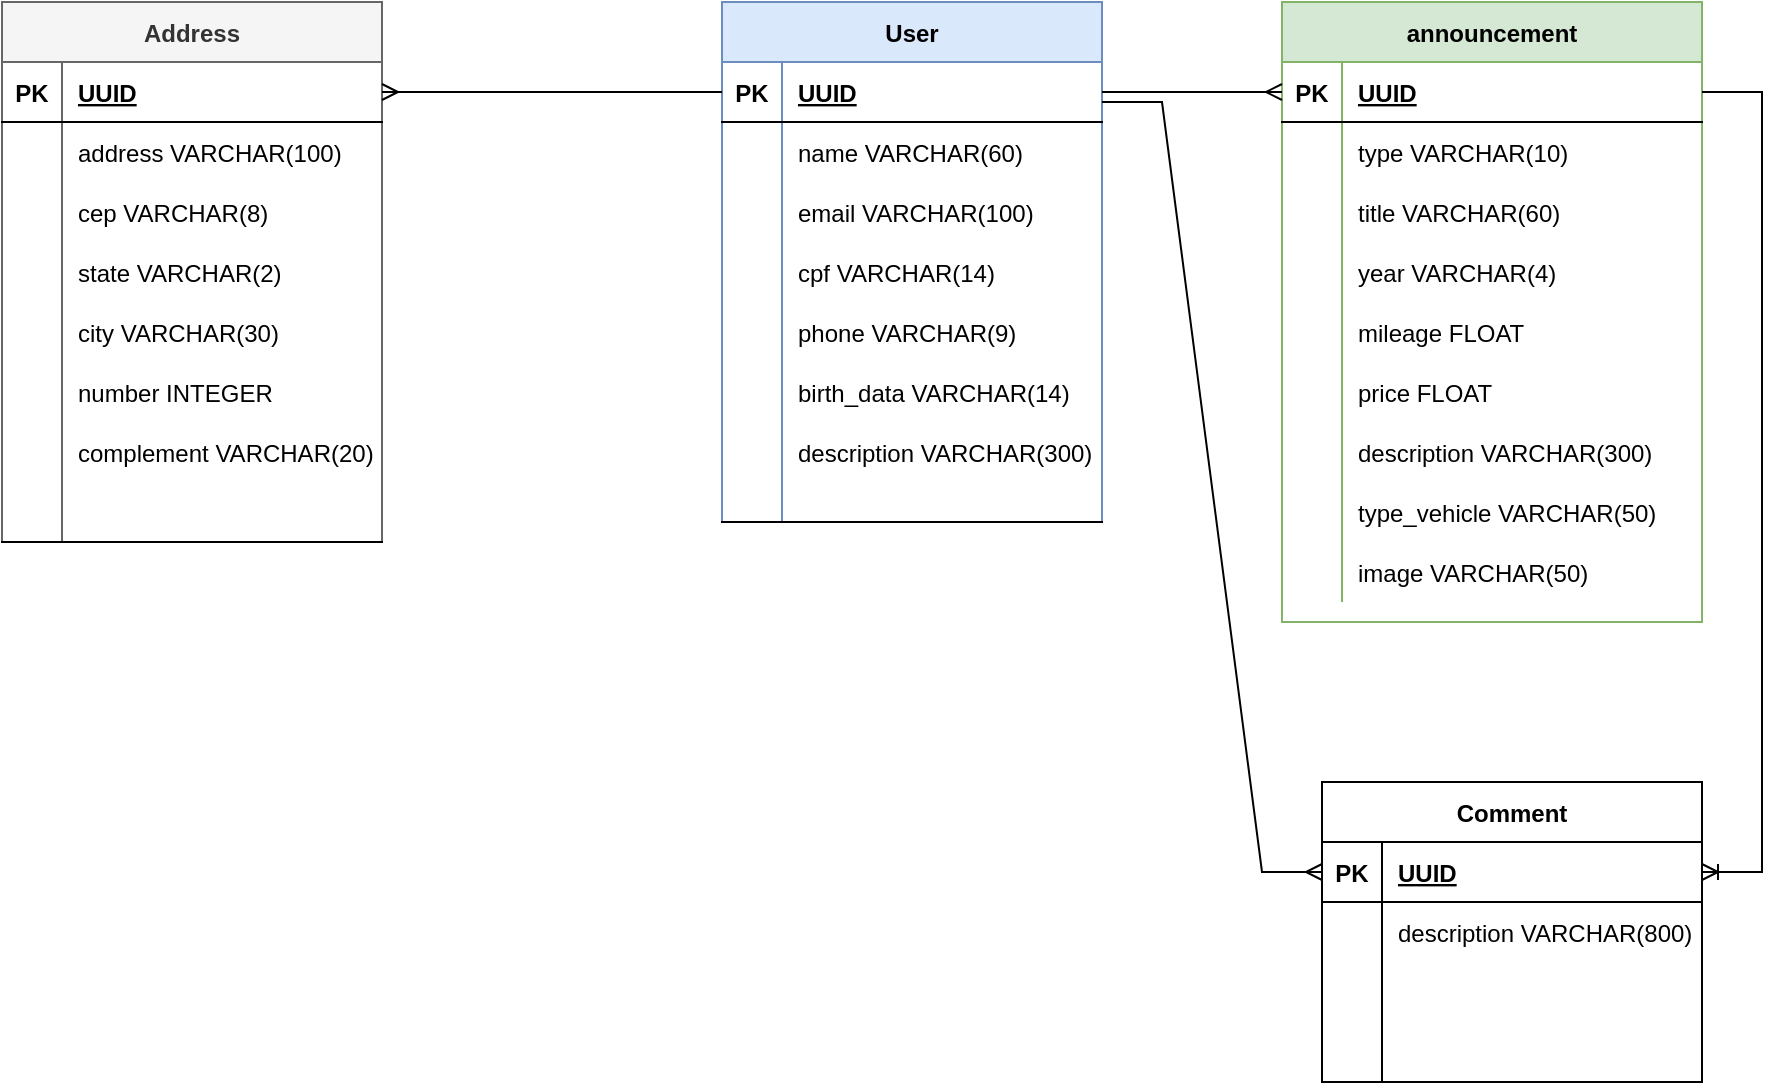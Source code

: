 <mxfile version="20.4.1" type="github">
  <diagram id="HBqHjcKc6T5zS8diABbd" name="Página-1">
    <mxGraphModel dx="1028" dy="564" grid="1" gridSize="10" guides="1" tooltips="1" connect="1" arrows="1" fold="1" page="1" pageScale="1" pageWidth="1200" pageHeight="1600" math="0" shadow="0">
      <root>
        <mxCell id="0" />
        <mxCell id="1" parent="0" />
        <mxCell id="jSSWIYwoFczN1Ucl1aKp-1" value="User" style="shape=table;startSize=30;container=1;collapsible=1;childLayout=tableLayout;fixedRows=1;rowLines=0;fontStyle=1;align=center;resizeLast=1;fillColor=#dae8fc;strokeColor=#6c8ebf;" vertex="1" parent="1">
          <mxGeometry x="420" y="80" width="190" height="260" as="geometry" />
        </mxCell>
        <mxCell id="jSSWIYwoFczN1Ucl1aKp-2" value="" style="shape=tableRow;horizontal=0;startSize=0;swimlaneHead=0;swimlaneBody=0;fillColor=none;collapsible=0;dropTarget=0;points=[[0,0.5],[1,0.5]];portConstraint=eastwest;top=0;left=0;right=0;bottom=1;" vertex="1" parent="jSSWIYwoFczN1Ucl1aKp-1">
          <mxGeometry y="30" width="190" height="30" as="geometry" />
        </mxCell>
        <mxCell id="jSSWIYwoFczN1Ucl1aKp-3" value="PK" style="shape=partialRectangle;connectable=0;fillColor=none;top=0;left=0;bottom=0;right=0;fontStyle=1;overflow=hidden;" vertex="1" parent="jSSWIYwoFczN1Ucl1aKp-2">
          <mxGeometry width="30" height="30" as="geometry">
            <mxRectangle width="30" height="30" as="alternateBounds" />
          </mxGeometry>
        </mxCell>
        <mxCell id="jSSWIYwoFczN1Ucl1aKp-4" value="UUID" style="shape=partialRectangle;connectable=0;fillColor=none;top=0;left=0;bottom=0;right=0;align=left;spacingLeft=6;fontStyle=5;overflow=hidden;" vertex="1" parent="jSSWIYwoFczN1Ucl1aKp-2">
          <mxGeometry x="30" width="160" height="30" as="geometry">
            <mxRectangle width="160" height="30" as="alternateBounds" />
          </mxGeometry>
        </mxCell>
        <mxCell id="jSSWIYwoFczN1Ucl1aKp-5" value="" style="shape=tableRow;horizontal=0;startSize=0;swimlaneHead=0;swimlaneBody=0;fillColor=none;collapsible=0;dropTarget=0;points=[[0,0.5],[1,0.5]];portConstraint=eastwest;top=0;left=0;right=0;bottom=0;" vertex="1" parent="jSSWIYwoFczN1Ucl1aKp-1">
          <mxGeometry y="60" width="190" height="30" as="geometry" />
        </mxCell>
        <mxCell id="jSSWIYwoFczN1Ucl1aKp-6" value="" style="shape=partialRectangle;connectable=0;fillColor=none;top=0;left=0;bottom=0;right=0;editable=1;overflow=hidden;" vertex="1" parent="jSSWIYwoFczN1Ucl1aKp-5">
          <mxGeometry width="30" height="30" as="geometry">
            <mxRectangle width="30" height="30" as="alternateBounds" />
          </mxGeometry>
        </mxCell>
        <mxCell id="jSSWIYwoFczN1Ucl1aKp-7" value="name VARCHAR(60)" style="shape=partialRectangle;connectable=0;fillColor=none;top=0;left=0;bottom=0;right=0;align=left;spacingLeft=6;overflow=hidden;" vertex="1" parent="jSSWIYwoFczN1Ucl1aKp-5">
          <mxGeometry x="30" width="160" height="30" as="geometry">
            <mxRectangle width="160" height="30" as="alternateBounds" />
          </mxGeometry>
        </mxCell>
        <mxCell id="jSSWIYwoFczN1Ucl1aKp-8" value="" style="shape=tableRow;horizontal=0;startSize=0;swimlaneHead=0;swimlaneBody=0;fillColor=none;collapsible=0;dropTarget=0;points=[[0,0.5],[1,0.5]];portConstraint=eastwest;top=0;left=0;right=0;bottom=0;" vertex="1" parent="jSSWIYwoFczN1Ucl1aKp-1">
          <mxGeometry y="90" width="190" height="30" as="geometry" />
        </mxCell>
        <mxCell id="jSSWIYwoFczN1Ucl1aKp-9" value="" style="shape=partialRectangle;connectable=0;fillColor=none;top=0;left=0;bottom=0;right=0;editable=1;overflow=hidden;" vertex="1" parent="jSSWIYwoFczN1Ucl1aKp-8">
          <mxGeometry width="30" height="30" as="geometry">
            <mxRectangle width="30" height="30" as="alternateBounds" />
          </mxGeometry>
        </mxCell>
        <mxCell id="jSSWIYwoFczN1Ucl1aKp-10" value="email VARCHAR(100)" style="shape=partialRectangle;connectable=0;fillColor=none;top=0;left=0;bottom=0;right=0;align=left;spacingLeft=6;overflow=hidden;" vertex="1" parent="jSSWIYwoFczN1Ucl1aKp-8">
          <mxGeometry x="30" width="160" height="30" as="geometry">
            <mxRectangle width="160" height="30" as="alternateBounds" />
          </mxGeometry>
        </mxCell>
        <mxCell id="jSSWIYwoFczN1Ucl1aKp-11" value="" style="shape=tableRow;horizontal=0;startSize=0;swimlaneHead=0;swimlaneBody=0;fillColor=none;collapsible=0;dropTarget=0;points=[[0,0.5],[1,0.5]];portConstraint=eastwest;top=0;left=0;right=0;bottom=0;" vertex="1" parent="jSSWIYwoFczN1Ucl1aKp-1">
          <mxGeometry y="120" width="190" height="30" as="geometry" />
        </mxCell>
        <mxCell id="jSSWIYwoFczN1Ucl1aKp-12" value="" style="shape=partialRectangle;connectable=0;fillColor=none;top=0;left=0;bottom=0;right=0;editable=1;overflow=hidden;" vertex="1" parent="jSSWIYwoFczN1Ucl1aKp-11">
          <mxGeometry width="30" height="30" as="geometry">
            <mxRectangle width="30" height="30" as="alternateBounds" />
          </mxGeometry>
        </mxCell>
        <mxCell id="jSSWIYwoFczN1Ucl1aKp-13" value="cpf VARCHAR(14)" style="shape=partialRectangle;connectable=0;fillColor=none;top=0;left=0;bottom=0;right=0;align=left;spacingLeft=6;overflow=hidden;" vertex="1" parent="jSSWIYwoFczN1Ucl1aKp-11">
          <mxGeometry x="30" width="160" height="30" as="geometry">
            <mxRectangle width="160" height="30" as="alternateBounds" />
          </mxGeometry>
        </mxCell>
        <mxCell id="jSSWIYwoFczN1Ucl1aKp-14" value="" style="shape=tableRow;horizontal=0;startSize=0;swimlaneHead=0;swimlaneBody=0;fillColor=none;collapsible=0;dropTarget=0;points=[[0,0.5],[1,0.5]];portConstraint=eastwest;top=0;left=0;right=0;bottom=0;" vertex="1" parent="jSSWIYwoFczN1Ucl1aKp-1">
          <mxGeometry y="150" width="190" height="30" as="geometry" />
        </mxCell>
        <mxCell id="jSSWIYwoFczN1Ucl1aKp-15" value="" style="shape=partialRectangle;connectable=0;fillColor=none;top=0;left=0;bottom=0;right=0;editable=1;overflow=hidden;" vertex="1" parent="jSSWIYwoFczN1Ucl1aKp-14">
          <mxGeometry width="30" height="30" as="geometry">
            <mxRectangle width="30" height="30" as="alternateBounds" />
          </mxGeometry>
        </mxCell>
        <mxCell id="jSSWIYwoFczN1Ucl1aKp-16" value="phone VARCHAR(9)" style="shape=partialRectangle;connectable=0;fillColor=none;top=0;left=0;bottom=0;right=0;align=left;spacingLeft=6;overflow=hidden;" vertex="1" parent="jSSWIYwoFczN1Ucl1aKp-14">
          <mxGeometry x="30" width="160" height="30" as="geometry">
            <mxRectangle width="160" height="30" as="alternateBounds" />
          </mxGeometry>
        </mxCell>
        <mxCell id="jSSWIYwoFczN1Ucl1aKp-17" value="" style="shape=tableRow;horizontal=0;startSize=0;swimlaneHead=0;swimlaneBody=0;fillColor=none;collapsible=0;dropTarget=0;points=[[0,0.5],[1,0.5]];portConstraint=eastwest;top=0;left=0;right=0;bottom=0;" vertex="1" parent="jSSWIYwoFczN1Ucl1aKp-1">
          <mxGeometry y="180" width="190" height="30" as="geometry" />
        </mxCell>
        <mxCell id="jSSWIYwoFczN1Ucl1aKp-18" value="" style="shape=partialRectangle;connectable=0;fillColor=none;top=0;left=0;bottom=0;right=0;editable=1;overflow=hidden;" vertex="1" parent="jSSWIYwoFczN1Ucl1aKp-17">
          <mxGeometry width="30" height="30" as="geometry">
            <mxRectangle width="30" height="30" as="alternateBounds" />
          </mxGeometry>
        </mxCell>
        <mxCell id="jSSWIYwoFczN1Ucl1aKp-19" value="birth_data VARCHAR(14)" style="shape=partialRectangle;connectable=0;fillColor=none;top=0;left=0;bottom=0;right=0;align=left;spacingLeft=6;overflow=hidden;" vertex="1" parent="jSSWIYwoFczN1Ucl1aKp-17">
          <mxGeometry x="30" width="160" height="30" as="geometry">
            <mxRectangle width="160" height="30" as="alternateBounds" />
          </mxGeometry>
        </mxCell>
        <mxCell id="jSSWIYwoFczN1Ucl1aKp-20" value="" style="shape=tableRow;horizontal=0;startSize=0;swimlaneHead=0;swimlaneBody=0;fillColor=none;collapsible=0;dropTarget=0;points=[[0,0.5],[1,0.5]];portConstraint=eastwest;top=0;left=0;right=0;bottom=0;" vertex="1" parent="jSSWIYwoFczN1Ucl1aKp-1">
          <mxGeometry y="210" width="190" height="30" as="geometry" />
        </mxCell>
        <mxCell id="jSSWIYwoFczN1Ucl1aKp-21" value="" style="shape=partialRectangle;connectable=0;fillColor=none;top=0;left=0;bottom=0;right=0;editable=1;overflow=hidden;" vertex="1" parent="jSSWIYwoFczN1Ucl1aKp-20">
          <mxGeometry width="30" height="30" as="geometry">
            <mxRectangle width="30" height="30" as="alternateBounds" />
          </mxGeometry>
        </mxCell>
        <mxCell id="jSSWIYwoFczN1Ucl1aKp-22" value="description VARCHAR(300)" style="shape=partialRectangle;connectable=0;fillColor=none;top=0;left=0;bottom=0;right=0;align=left;spacingLeft=6;overflow=hidden;" vertex="1" parent="jSSWIYwoFczN1Ucl1aKp-20">
          <mxGeometry x="30" width="160" height="30" as="geometry">
            <mxRectangle width="160" height="30" as="alternateBounds" />
          </mxGeometry>
        </mxCell>
        <mxCell id="jSSWIYwoFczN1Ucl1aKp-31" value="" style="shape=tableRow;horizontal=0;startSize=0;swimlaneHead=0;swimlaneBody=0;fillColor=none;collapsible=0;dropTarget=0;points=[[0,0.5],[1,0.5]];portConstraint=eastwest;top=0;left=0;right=0;bottom=1;" vertex="1" parent="jSSWIYwoFczN1Ucl1aKp-1">
          <mxGeometry y="240" width="190" height="20" as="geometry" />
        </mxCell>
        <mxCell id="jSSWIYwoFczN1Ucl1aKp-32" value="" style="shape=partialRectangle;connectable=0;fillColor=none;top=0;left=0;bottom=0;right=0;fontStyle=1;overflow=hidden;" vertex="1" parent="jSSWIYwoFczN1Ucl1aKp-31">
          <mxGeometry width="30" height="20" as="geometry">
            <mxRectangle width="30" height="20" as="alternateBounds" />
          </mxGeometry>
        </mxCell>
        <mxCell id="jSSWIYwoFczN1Ucl1aKp-33" value="" style="shape=partialRectangle;connectable=0;fillColor=none;top=0;left=0;bottom=0;right=0;align=left;spacingLeft=6;fontStyle=5;overflow=hidden;" vertex="1" parent="jSSWIYwoFczN1Ucl1aKp-31">
          <mxGeometry x="30" width="160" height="20" as="geometry">
            <mxRectangle width="160" height="20" as="alternateBounds" />
          </mxGeometry>
        </mxCell>
        <mxCell id="jSSWIYwoFczN1Ucl1aKp-34" value="Address" style="shape=table;startSize=30;container=1;collapsible=1;childLayout=tableLayout;fixedRows=1;rowLines=0;fontStyle=1;align=center;resizeLast=1;fillColor=#f5f5f5;fontColor=#333333;strokeColor=#666666;" vertex="1" parent="1">
          <mxGeometry x="60" y="80" width="190" height="270" as="geometry" />
        </mxCell>
        <mxCell id="jSSWIYwoFczN1Ucl1aKp-35" value="" style="shape=tableRow;horizontal=0;startSize=0;swimlaneHead=0;swimlaneBody=0;fillColor=none;collapsible=0;dropTarget=0;points=[[0,0.5],[1,0.5]];portConstraint=eastwest;top=0;left=0;right=0;bottom=1;" vertex="1" parent="jSSWIYwoFczN1Ucl1aKp-34">
          <mxGeometry y="30" width="190" height="30" as="geometry" />
        </mxCell>
        <mxCell id="jSSWIYwoFczN1Ucl1aKp-36" value="PK" style="shape=partialRectangle;connectable=0;fillColor=none;top=0;left=0;bottom=0;right=0;fontStyle=1;overflow=hidden;" vertex="1" parent="jSSWIYwoFczN1Ucl1aKp-35">
          <mxGeometry width="30" height="30" as="geometry">
            <mxRectangle width="30" height="30" as="alternateBounds" />
          </mxGeometry>
        </mxCell>
        <mxCell id="jSSWIYwoFczN1Ucl1aKp-37" value="UUID" style="shape=partialRectangle;connectable=0;fillColor=none;top=0;left=0;bottom=0;right=0;align=left;spacingLeft=6;fontStyle=5;overflow=hidden;" vertex="1" parent="jSSWIYwoFczN1Ucl1aKp-35">
          <mxGeometry x="30" width="160" height="30" as="geometry">
            <mxRectangle width="160" height="30" as="alternateBounds" />
          </mxGeometry>
        </mxCell>
        <mxCell id="jSSWIYwoFczN1Ucl1aKp-38" value="" style="shape=tableRow;horizontal=0;startSize=0;swimlaneHead=0;swimlaneBody=0;fillColor=none;collapsible=0;dropTarget=0;points=[[0,0.5],[1,0.5]];portConstraint=eastwest;top=0;left=0;right=0;bottom=0;" vertex="1" parent="jSSWIYwoFczN1Ucl1aKp-34">
          <mxGeometry y="60" width="190" height="30" as="geometry" />
        </mxCell>
        <mxCell id="jSSWIYwoFczN1Ucl1aKp-39" value="" style="shape=partialRectangle;connectable=0;fillColor=none;top=0;left=0;bottom=0;right=0;editable=1;overflow=hidden;" vertex="1" parent="jSSWIYwoFczN1Ucl1aKp-38">
          <mxGeometry width="30" height="30" as="geometry">
            <mxRectangle width="30" height="30" as="alternateBounds" />
          </mxGeometry>
        </mxCell>
        <mxCell id="jSSWIYwoFczN1Ucl1aKp-40" value="address VARCHAR(100)" style="shape=partialRectangle;connectable=0;fillColor=none;top=0;left=0;bottom=0;right=0;align=left;spacingLeft=6;overflow=hidden;" vertex="1" parent="jSSWIYwoFczN1Ucl1aKp-38">
          <mxGeometry x="30" width="160" height="30" as="geometry">
            <mxRectangle width="160" height="30" as="alternateBounds" />
          </mxGeometry>
        </mxCell>
        <mxCell id="jSSWIYwoFczN1Ucl1aKp-41" value="" style="shape=tableRow;horizontal=0;startSize=0;swimlaneHead=0;swimlaneBody=0;fillColor=none;collapsible=0;dropTarget=0;points=[[0,0.5],[1,0.5]];portConstraint=eastwest;top=0;left=0;right=0;bottom=0;" vertex="1" parent="jSSWIYwoFczN1Ucl1aKp-34">
          <mxGeometry y="90" width="190" height="30" as="geometry" />
        </mxCell>
        <mxCell id="jSSWIYwoFczN1Ucl1aKp-42" value="" style="shape=partialRectangle;connectable=0;fillColor=none;top=0;left=0;bottom=0;right=0;editable=1;overflow=hidden;" vertex="1" parent="jSSWIYwoFczN1Ucl1aKp-41">
          <mxGeometry width="30" height="30" as="geometry">
            <mxRectangle width="30" height="30" as="alternateBounds" />
          </mxGeometry>
        </mxCell>
        <mxCell id="jSSWIYwoFczN1Ucl1aKp-43" value="cep VARCHAR(8)" style="shape=partialRectangle;connectable=0;fillColor=none;top=0;left=0;bottom=0;right=0;align=left;spacingLeft=6;overflow=hidden;" vertex="1" parent="jSSWIYwoFczN1Ucl1aKp-41">
          <mxGeometry x="30" width="160" height="30" as="geometry">
            <mxRectangle width="160" height="30" as="alternateBounds" />
          </mxGeometry>
        </mxCell>
        <mxCell id="jSSWIYwoFczN1Ucl1aKp-44" value="" style="shape=tableRow;horizontal=0;startSize=0;swimlaneHead=0;swimlaneBody=0;fillColor=none;collapsible=0;dropTarget=0;points=[[0,0.5],[1,0.5]];portConstraint=eastwest;top=0;left=0;right=0;bottom=0;" vertex="1" parent="jSSWIYwoFczN1Ucl1aKp-34">
          <mxGeometry y="120" width="190" height="30" as="geometry" />
        </mxCell>
        <mxCell id="jSSWIYwoFczN1Ucl1aKp-45" value="" style="shape=partialRectangle;connectable=0;fillColor=none;top=0;left=0;bottom=0;right=0;editable=1;overflow=hidden;" vertex="1" parent="jSSWIYwoFczN1Ucl1aKp-44">
          <mxGeometry width="30" height="30" as="geometry">
            <mxRectangle width="30" height="30" as="alternateBounds" />
          </mxGeometry>
        </mxCell>
        <mxCell id="jSSWIYwoFczN1Ucl1aKp-46" value="state VARCHAR(2)" style="shape=partialRectangle;connectable=0;fillColor=none;top=0;left=0;bottom=0;right=0;align=left;spacingLeft=6;overflow=hidden;" vertex="1" parent="jSSWIYwoFczN1Ucl1aKp-44">
          <mxGeometry x="30" width="160" height="30" as="geometry">
            <mxRectangle width="160" height="30" as="alternateBounds" />
          </mxGeometry>
        </mxCell>
        <mxCell id="jSSWIYwoFczN1Ucl1aKp-47" value="" style="shape=tableRow;horizontal=0;startSize=0;swimlaneHead=0;swimlaneBody=0;fillColor=none;collapsible=0;dropTarget=0;points=[[0,0.5],[1,0.5]];portConstraint=eastwest;top=0;left=0;right=0;bottom=0;" vertex="1" parent="jSSWIYwoFczN1Ucl1aKp-34">
          <mxGeometry y="150" width="190" height="30" as="geometry" />
        </mxCell>
        <mxCell id="jSSWIYwoFczN1Ucl1aKp-48" value="" style="shape=partialRectangle;connectable=0;fillColor=none;top=0;left=0;bottom=0;right=0;editable=1;overflow=hidden;" vertex="1" parent="jSSWIYwoFczN1Ucl1aKp-47">
          <mxGeometry width="30" height="30" as="geometry">
            <mxRectangle width="30" height="30" as="alternateBounds" />
          </mxGeometry>
        </mxCell>
        <mxCell id="jSSWIYwoFczN1Ucl1aKp-49" value="city VARCHAR(30)" style="shape=partialRectangle;connectable=0;fillColor=none;top=0;left=0;bottom=0;right=0;align=left;spacingLeft=6;overflow=hidden;" vertex="1" parent="jSSWIYwoFczN1Ucl1aKp-47">
          <mxGeometry x="30" width="160" height="30" as="geometry">
            <mxRectangle width="160" height="30" as="alternateBounds" />
          </mxGeometry>
        </mxCell>
        <mxCell id="jSSWIYwoFczN1Ucl1aKp-50" value="" style="shape=tableRow;horizontal=0;startSize=0;swimlaneHead=0;swimlaneBody=0;fillColor=none;collapsible=0;dropTarget=0;points=[[0,0.5],[1,0.5]];portConstraint=eastwest;top=0;left=0;right=0;bottom=0;" vertex="1" parent="jSSWIYwoFczN1Ucl1aKp-34">
          <mxGeometry y="180" width="190" height="30" as="geometry" />
        </mxCell>
        <mxCell id="jSSWIYwoFczN1Ucl1aKp-51" value="" style="shape=partialRectangle;connectable=0;fillColor=none;top=0;left=0;bottom=0;right=0;editable=1;overflow=hidden;" vertex="1" parent="jSSWIYwoFczN1Ucl1aKp-50">
          <mxGeometry width="30" height="30" as="geometry">
            <mxRectangle width="30" height="30" as="alternateBounds" />
          </mxGeometry>
        </mxCell>
        <mxCell id="jSSWIYwoFczN1Ucl1aKp-52" value="number INTEGER" style="shape=partialRectangle;connectable=0;fillColor=none;top=0;left=0;bottom=0;right=0;align=left;spacingLeft=6;overflow=hidden;" vertex="1" parent="jSSWIYwoFczN1Ucl1aKp-50">
          <mxGeometry x="30" width="160" height="30" as="geometry">
            <mxRectangle width="160" height="30" as="alternateBounds" />
          </mxGeometry>
        </mxCell>
        <mxCell id="jSSWIYwoFczN1Ucl1aKp-53" value="" style="shape=tableRow;horizontal=0;startSize=0;swimlaneHead=0;swimlaneBody=0;fillColor=none;collapsible=0;dropTarget=0;points=[[0,0.5],[1,0.5]];portConstraint=eastwest;top=0;left=0;right=0;bottom=0;" vertex="1" parent="jSSWIYwoFczN1Ucl1aKp-34">
          <mxGeometry y="210" width="190" height="30" as="geometry" />
        </mxCell>
        <mxCell id="jSSWIYwoFczN1Ucl1aKp-54" value="" style="shape=partialRectangle;connectable=0;fillColor=none;top=0;left=0;bottom=0;right=0;editable=1;overflow=hidden;" vertex="1" parent="jSSWIYwoFczN1Ucl1aKp-53">
          <mxGeometry width="30" height="30" as="geometry">
            <mxRectangle width="30" height="30" as="alternateBounds" />
          </mxGeometry>
        </mxCell>
        <mxCell id="jSSWIYwoFczN1Ucl1aKp-55" value="complement VARCHAR(20)" style="shape=partialRectangle;connectable=0;fillColor=none;top=0;left=0;bottom=0;right=0;align=left;spacingLeft=6;overflow=hidden;" vertex="1" parent="jSSWIYwoFczN1Ucl1aKp-53">
          <mxGeometry x="30" width="160" height="30" as="geometry">
            <mxRectangle width="160" height="30" as="alternateBounds" />
          </mxGeometry>
        </mxCell>
        <mxCell id="jSSWIYwoFczN1Ucl1aKp-59" value="" style="shape=tableRow;horizontal=0;startSize=0;swimlaneHead=0;swimlaneBody=0;fillColor=none;collapsible=0;dropTarget=0;points=[[0,0.5],[1,0.5]];portConstraint=eastwest;top=0;left=0;right=0;bottom=1;" vertex="1" parent="jSSWIYwoFczN1Ucl1aKp-34">
          <mxGeometry y="240" width="190" height="30" as="geometry" />
        </mxCell>
        <mxCell id="jSSWIYwoFczN1Ucl1aKp-60" value="" style="shape=partialRectangle;connectable=0;fillColor=none;top=0;left=0;bottom=0;right=0;fontStyle=1;overflow=hidden;" vertex="1" parent="jSSWIYwoFczN1Ucl1aKp-59">
          <mxGeometry width="30" height="30" as="geometry">
            <mxRectangle width="30" height="30" as="alternateBounds" />
          </mxGeometry>
        </mxCell>
        <mxCell id="jSSWIYwoFczN1Ucl1aKp-61" value="" style="shape=partialRectangle;connectable=0;fillColor=none;top=0;left=0;bottom=0;right=0;align=left;spacingLeft=6;fontStyle=5;overflow=hidden;" vertex="1" parent="jSSWIYwoFczN1Ucl1aKp-59">
          <mxGeometry x="30" width="160" height="30" as="geometry">
            <mxRectangle width="160" height="30" as="alternateBounds" />
          </mxGeometry>
        </mxCell>
        <mxCell id="jSSWIYwoFczN1Ucl1aKp-65" value="" style="edgeStyle=entityRelationEdgeStyle;fontSize=12;html=1;endArrow=ERmany;rounded=0;entryX=1;entryY=0.5;entryDx=0;entryDy=0;exitX=0;exitY=0.5;exitDx=0;exitDy=0;" edge="1" parent="1" source="jSSWIYwoFczN1Ucl1aKp-2" target="jSSWIYwoFczN1Ucl1aKp-35">
          <mxGeometry width="100" height="100" relative="1" as="geometry">
            <mxPoint x="360" y="370" as="sourcePoint" />
            <mxPoint x="460" y="270" as="targetPoint" />
          </mxGeometry>
        </mxCell>
        <mxCell id="jSSWIYwoFczN1Ucl1aKp-66" value="announcement" style="shape=table;startSize=30;container=1;collapsible=1;childLayout=tableLayout;fixedRows=1;rowLines=0;fontStyle=1;align=center;resizeLast=1;fillColor=#d5e8d4;strokeColor=#82b366;" vertex="1" parent="1">
          <mxGeometry x="700" y="80" width="210" height="310" as="geometry" />
        </mxCell>
        <mxCell id="jSSWIYwoFczN1Ucl1aKp-67" value="" style="shape=tableRow;horizontal=0;startSize=0;swimlaneHead=0;swimlaneBody=0;fillColor=none;collapsible=0;dropTarget=0;points=[[0,0.5],[1,0.5]];portConstraint=eastwest;top=0;left=0;right=0;bottom=1;" vertex="1" parent="jSSWIYwoFczN1Ucl1aKp-66">
          <mxGeometry y="30" width="210" height="30" as="geometry" />
        </mxCell>
        <mxCell id="jSSWIYwoFczN1Ucl1aKp-68" value="PK" style="shape=partialRectangle;connectable=0;fillColor=none;top=0;left=0;bottom=0;right=0;fontStyle=1;overflow=hidden;" vertex="1" parent="jSSWIYwoFczN1Ucl1aKp-67">
          <mxGeometry width="30" height="30" as="geometry">
            <mxRectangle width="30" height="30" as="alternateBounds" />
          </mxGeometry>
        </mxCell>
        <mxCell id="jSSWIYwoFczN1Ucl1aKp-69" value="UUID" style="shape=partialRectangle;connectable=0;fillColor=none;top=0;left=0;bottom=0;right=0;align=left;spacingLeft=6;fontStyle=5;overflow=hidden;" vertex="1" parent="jSSWIYwoFczN1Ucl1aKp-67">
          <mxGeometry x="30" width="180" height="30" as="geometry">
            <mxRectangle width="180" height="30" as="alternateBounds" />
          </mxGeometry>
        </mxCell>
        <mxCell id="jSSWIYwoFczN1Ucl1aKp-70" value="" style="shape=tableRow;horizontal=0;startSize=0;swimlaneHead=0;swimlaneBody=0;fillColor=none;collapsible=0;dropTarget=0;points=[[0,0.5],[1,0.5]];portConstraint=eastwest;top=0;left=0;right=0;bottom=0;" vertex="1" parent="jSSWIYwoFczN1Ucl1aKp-66">
          <mxGeometry y="60" width="210" height="30" as="geometry" />
        </mxCell>
        <mxCell id="jSSWIYwoFczN1Ucl1aKp-71" value="" style="shape=partialRectangle;connectable=0;fillColor=none;top=0;left=0;bottom=0;right=0;editable=1;overflow=hidden;" vertex="1" parent="jSSWIYwoFczN1Ucl1aKp-70">
          <mxGeometry width="30" height="30" as="geometry">
            <mxRectangle width="30" height="30" as="alternateBounds" />
          </mxGeometry>
        </mxCell>
        <mxCell id="jSSWIYwoFczN1Ucl1aKp-72" value="type VARCHAR(10)" style="shape=partialRectangle;connectable=0;fillColor=none;top=0;left=0;bottom=0;right=0;align=left;spacingLeft=6;overflow=hidden;" vertex="1" parent="jSSWIYwoFczN1Ucl1aKp-70">
          <mxGeometry x="30" width="180" height="30" as="geometry">
            <mxRectangle width="180" height="30" as="alternateBounds" />
          </mxGeometry>
        </mxCell>
        <mxCell id="jSSWIYwoFczN1Ucl1aKp-73" value="" style="shape=tableRow;horizontal=0;startSize=0;swimlaneHead=0;swimlaneBody=0;fillColor=none;collapsible=0;dropTarget=0;points=[[0,0.5],[1,0.5]];portConstraint=eastwest;top=0;left=0;right=0;bottom=0;" vertex="1" parent="jSSWIYwoFczN1Ucl1aKp-66">
          <mxGeometry y="90" width="210" height="30" as="geometry" />
        </mxCell>
        <mxCell id="jSSWIYwoFczN1Ucl1aKp-74" value="" style="shape=partialRectangle;connectable=0;fillColor=none;top=0;left=0;bottom=0;right=0;editable=1;overflow=hidden;" vertex="1" parent="jSSWIYwoFczN1Ucl1aKp-73">
          <mxGeometry width="30" height="30" as="geometry">
            <mxRectangle width="30" height="30" as="alternateBounds" />
          </mxGeometry>
        </mxCell>
        <mxCell id="jSSWIYwoFczN1Ucl1aKp-75" value="title VARCHAR(60)" style="shape=partialRectangle;connectable=0;fillColor=none;top=0;left=0;bottom=0;right=0;align=left;spacingLeft=6;overflow=hidden;" vertex="1" parent="jSSWIYwoFczN1Ucl1aKp-73">
          <mxGeometry x="30" width="180" height="30" as="geometry">
            <mxRectangle width="180" height="30" as="alternateBounds" />
          </mxGeometry>
        </mxCell>
        <mxCell id="jSSWIYwoFczN1Ucl1aKp-76" value="" style="shape=tableRow;horizontal=0;startSize=0;swimlaneHead=0;swimlaneBody=0;fillColor=none;collapsible=0;dropTarget=0;points=[[0,0.5],[1,0.5]];portConstraint=eastwest;top=0;left=0;right=0;bottom=0;" vertex="1" parent="jSSWIYwoFczN1Ucl1aKp-66">
          <mxGeometry y="120" width="210" height="30" as="geometry" />
        </mxCell>
        <mxCell id="jSSWIYwoFczN1Ucl1aKp-77" value="" style="shape=partialRectangle;connectable=0;fillColor=none;top=0;left=0;bottom=0;right=0;editable=1;overflow=hidden;" vertex="1" parent="jSSWIYwoFczN1Ucl1aKp-76">
          <mxGeometry width="30" height="30" as="geometry">
            <mxRectangle width="30" height="30" as="alternateBounds" />
          </mxGeometry>
        </mxCell>
        <mxCell id="jSSWIYwoFczN1Ucl1aKp-78" value="year VARCHAR(4)" style="shape=partialRectangle;connectable=0;fillColor=none;top=0;left=0;bottom=0;right=0;align=left;spacingLeft=6;overflow=hidden;" vertex="1" parent="jSSWIYwoFczN1Ucl1aKp-76">
          <mxGeometry x="30" width="180" height="30" as="geometry">
            <mxRectangle width="180" height="30" as="alternateBounds" />
          </mxGeometry>
        </mxCell>
        <mxCell id="jSSWIYwoFczN1Ucl1aKp-79" value="" style="shape=tableRow;horizontal=0;startSize=0;swimlaneHead=0;swimlaneBody=0;fillColor=none;collapsible=0;dropTarget=0;points=[[0,0.5],[1,0.5]];portConstraint=eastwest;top=0;left=0;right=0;bottom=0;" vertex="1" parent="jSSWIYwoFczN1Ucl1aKp-66">
          <mxGeometry y="150" width="210" height="30" as="geometry" />
        </mxCell>
        <mxCell id="jSSWIYwoFczN1Ucl1aKp-80" value="" style="shape=partialRectangle;connectable=0;fillColor=none;top=0;left=0;bottom=0;right=0;editable=1;overflow=hidden;" vertex="1" parent="jSSWIYwoFczN1Ucl1aKp-79">
          <mxGeometry width="30" height="30" as="geometry">
            <mxRectangle width="30" height="30" as="alternateBounds" />
          </mxGeometry>
        </mxCell>
        <mxCell id="jSSWIYwoFczN1Ucl1aKp-81" value="mileage FLOAT" style="shape=partialRectangle;connectable=0;fillColor=none;top=0;left=0;bottom=0;right=0;align=left;spacingLeft=6;overflow=hidden;" vertex="1" parent="jSSWIYwoFczN1Ucl1aKp-79">
          <mxGeometry x="30" width="180" height="30" as="geometry">
            <mxRectangle width="180" height="30" as="alternateBounds" />
          </mxGeometry>
        </mxCell>
        <mxCell id="jSSWIYwoFczN1Ucl1aKp-82" value="" style="shape=tableRow;horizontal=0;startSize=0;swimlaneHead=0;swimlaneBody=0;fillColor=none;collapsible=0;dropTarget=0;points=[[0,0.5],[1,0.5]];portConstraint=eastwest;top=0;left=0;right=0;bottom=0;" vertex="1" parent="jSSWIYwoFczN1Ucl1aKp-66">
          <mxGeometry y="180" width="210" height="30" as="geometry" />
        </mxCell>
        <mxCell id="jSSWIYwoFczN1Ucl1aKp-83" value="" style="shape=partialRectangle;connectable=0;fillColor=none;top=0;left=0;bottom=0;right=0;editable=1;overflow=hidden;" vertex="1" parent="jSSWIYwoFczN1Ucl1aKp-82">
          <mxGeometry width="30" height="30" as="geometry">
            <mxRectangle width="30" height="30" as="alternateBounds" />
          </mxGeometry>
        </mxCell>
        <mxCell id="jSSWIYwoFczN1Ucl1aKp-84" value="price FLOAT" style="shape=partialRectangle;connectable=0;fillColor=none;top=0;left=0;bottom=0;right=0;align=left;spacingLeft=6;overflow=hidden;" vertex="1" parent="jSSWIYwoFczN1Ucl1aKp-82">
          <mxGeometry x="30" width="180" height="30" as="geometry">
            <mxRectangle width="180" height="30" as="alternateBounds" />
          </mxGeometry>
        </mxCell>
        <mxCell id="jSSWIYwoFczN1Ucl1aKp-85" value="" style="shape=tableRow;horizontal=0;startSize=0;swimlaneHead=0;swimlaneBody=0;fillColor=none;collapsible=0;dropTarget=0;points=[[0,0.5],[1,0.5]];portConstraint=eastwest;top=0;left=0;right=0;bottom=0;" vertex="1" parent="jSSWIYwoFczN1Ucl1aKp-66">
          <mxGeometry y="210" width="210" height="30" as="geometry" />
        </mxCell>
        <mxCell id="jSSWIYwoFczN1Ucl1aKp-86" value="" style="shape=partialRectangle;connectable=0;fillColor=none;top=0;left=0;bottom=0;right=0;editable=1;overflow=hidden;" vertex="1" parent="jSSWIYwoFczN1Ucl1aKp-85">
          <mxGeometry width="30" height="30" as="geometry">
            <mxRectangle width="30" height="30" as="alternateBounds" />
          </mxGeometry>
        </mxCell>
        <mxCell id="jSSWIYwoFczN1Ucl1aKp-87" value="description VARCHAR(300)" style="shape=partialRectangle;connectable=0;fillColor=none;top=0;left=0;bottom=0;right=0;align=left;spacingLeft=6;overflow=hidden;" vertex="1" parent="jSSWIYwoFczN1Ucl1aKp-85">
          <mxGeometry x="30" width="180" height="30" as="geometry">
            <mxRectangle width="180" height="30" as="alternateBounds" />
          </mxGeometry>
        </mxCell>
        <mxCell id="jSSWIYwoFczN1Ucl1aKp-88" value="" style="shape=tableRow;horizontal=0;startSize=0;swimlaneHead=0;swimlaneBody=0;fillColor=none;collapsible=0;dropTarget=0;points=[[0,0.5],[1,0.5]];portConstraint=eastwest;top=0;left=0;right=0;bottom=0;" vertex="1" parent="jSSWIYwoFczN1Ucl1aKp-66">
          <mxGeometry y="240" width="210" height="30" as="geometry" />
        </mxCell>
        <mxCell id="jSSWIYwoFczN1Ucl1aKp-89" value="" style="shape=partialRectangle;connectable=0;fillColor=none;top=0;left=0;bottom=0;right=0;editable=1;overflow=hidden;" vertex="1" parent="jSSWIYwoFczN1Ucl1aKp-88">
          <mxGeometry width="30" height="30" as="geometry">
            <mxRectangle width="30" height="30" as="alternateBounds" />
          </mxGeometry>
        </mxCell>
        <mxCell id="jSSWIYwoFczN1Ucl1aKp-90" value="type_vehicle VARCHAR(50)" style="shape=partialRectangle;connectable=0;fillColor=none;top=0;left=0;bottom=0;right=0;align=left;spacingLeft=6;overflow=hidden;" vertex="1" parent="jSSWIYwoFczN1Ucl1aKp-88">
          <mxGeometry x="30" width="180" height="30" as="geometry">
            <mxRectangle width="180" height="30" as="alternateBounds" />
          </mxGeometry>
        </mxCell>
        <mxCell id="jSSWIYwoFczN1Ucl1aKp-91" value="" style="shape=tableRow;horizontal=0;startSize=0;swimlaneHead=0;swimlaneBody=0;fillColor=none;collapsible=0;dropTarget=0;points=[[0,0.5],[1,0.5]];portConstraint=eastwest;top=0;left=0;right=0;bottom=0;" vertex="1" parent="jSSWIYwoFczN1Ucl1aKp-66">
          <mxGeometry y="270" width="210" height="30" as="geometry" />
        </mxCell>
        <mxCell id="jSSWIYwoFczN1Ucl1aKp-92" value="" style="shape=partialRectangle;connectable=0;fillColor=none;top=0;left=0;bottom=0;right=0;editable=1;overflow=hidden;" vertex="1" parent="jSSWIYwoFczN1Ucl1aKp-91">
          <mxGeometry width="30" height="30" as="geometry">
            <mxRectangle width="30" height="30" as="alternateBounds" />
          </mxGeometry>
        </mxCell>
        <mxCell id="jSSWIYwoFczN1Ucl1aKp-93" value="image VARCHAR(50)" style="shape=partialRectangle;connectable=0;fillColor=none;top=0;left=0;bottom=0;right=0;align=left;spacingLeft=6;overflow=hidden;" vertex="1" parent="jSSWIYwoFczN1Ucl1aKp-91">
          <mxGeometry x="30" width="180" height="30" as="geometry">
            <mxRectangle width="180" height="30" as="alternateBounds" />
          </mxGeometry>
        </mxCell>
        <mxCell id="jSSWIYwoFczN1Ucl1aKp-97" value="" style="edgeStyle=entityRelationEdgeStyle;fontSize=12;html=1;endArrow=ERmany;rounded=0;entryX=0;entryY=0.5;entryDx=0;entryDy=0;exitX=1;exitY=0.5;exitDx=0;exitDy=0;" edge="1" parent="1" source="jSSWIYwoFczN1Ucl1aKp-2" target="jSSWIYwoFczN1Ucl1aKp-67">
          <mxGeometry width="100" height="100" relative="1" as="geometry">
            <mxPoint x="490" y="390" as="sourcePoint" />
            <mxPoint x="590" y="290" as="targetPoint" />
          </mxGeometry>
        </mxCell>
        <mxCell id="jSSWIYwoFczN1Ucl1aKp-98" value="Comment" style="shape=table;startSize=30;container=1;collapsible=1;childLayout=tableLayout;fixedRows=1;rowLines=0;fontStyle=1;align=center;resizeLast=1;" vertex="1" parent="1">
          <mxGeometry x="720" y="470" width="190" height="150" as="geometry" />
        </mxCell>
        <mxCell id="jSSWIYwoFczN1Ucl1aKp-99" value="" style="shape=tableRow;horizontal=0;startSize=0;swimlaneHead=0;swimlaneBody=0;fillColor=none;collapsible=0;dropTarget=0;points=[[0,0.5],[1,0.5]];portConstraint=eastwest;top=0;left=0;right=0;bottom=1;" vertex="1" parent="jSSWIYwoFczN1Ucl1aKp-98">
          <mxGeometry y="30" width="190" height="30" as="geometry" />
        </mxCell>
        <mxCell id="jSSWIYwoFczN1Ucl1aKp-100" value="PK" style="shape=partialRectangle;connectable=0;fillColor=none;top=0;left=0;bottom=0;right=0;fontStyle=1;overflow=hidden;" vertex="1" parent="jSSWIYwoFczN1Ucl1aKp-99">
          <mxGeometry width="30" height="30" as="geometry">
            <mxRectangle width="30" height="30" as="alternateBounds" />
          </mxGeometry>
        </mxCell>
        <mxCell id="jSSWIYwoFczN1Ucl1aKp-101" value="UUID" style="shape=partialRectangle;connectable=0;fillColor=none;top=0;left=0;bottom=0;right=0;align=left;spacingLeft=6;fontStyle=5;overflow=hidden;" vertex="1" parent="jSSWIYwoFczN1Ucl1aKp-99">
          <mxGeometry x="30" width="160" height="30" as="geometry">
            <mxRectangle width="160" height="30" as="alternateBounds" />
          </mxGeometry>
        </mxCell>
        <mxCell id="jSSWIYwoFczN1Ucl1aKp-102" value="" style="shape=tableRow;horizontal=0;startSize=0;swimlaneHead=0;swimlaneBody=0;fillColor=none;collapsible=0;dropTarget=0;points=[[0,0.5],[1,0.5]];portConstraint=eastwest;top=0;left=0;right=0;bottom=0;" vertex="1" parent="jSSWIYwoFczN1Ucl1aKp-98">
          <mxGeometry y="60" width="190" height="30" as="geometry" />
        </mxCell>
        <mxCell id="jSSWIYwoFczN1Ucl1aKp-103" value="" style="shape=partialRectangle;connectable=0;fillColor=none;top=0;left=0;bottom=0;right=0;editable=1;overflow=hidden;" vertex="1" parent="jSSWIYwoFczN1Ucl1aKp-102">
          <mxGeometry width="30" height="30" as="geometry">
            <mxRectangle width="30" height="30" as="alternateBounds" />
          </mxGeometry>
        </mxCell>
        <mxCell id="jSSWIYwoFczN1Ucl1aKp-104" value="description VARCHAR(800)" style="shape=partialRectangle;connectable=0;fillColor=none;top=0;left=0;bottom=0;right=0;align=left;spacingLeft=6;overflow=hidden;" vertex="1" parent="jSSWIYwoFczN1Ucl1aKp-102">
          <mxGeometry x="30" width="160" height="30" as="geometry">
            <mxRectangle width="160" height="30" as="alternateBounds" />
          </mxGeometry>
        </mxCell>
        <mxCell id="jSSWIYwoFczN1Ucl1aKp-105" value="" style="shape=tableRow;horizontal=0;startSize=0;swimlaneHead=0;swimlaneBody=0;fillColor=none;collapsible=0;dropTarget=0;points=[[0,0.5],[1,0.5]];portConstraint=eastwest;top=0;left=0;right=0;bottom=0;" vertex="1" parent="jSSWIYwoFczN1Ucl1aKp-98">
          <mxGeometry y="90" width="190" height="30" as="geometry" />
        </mxCell>
        <mxCell id="jSSWIYwoFczN1Ucl1aKp-106" value="" style="shape=partialRectangle;connectable=0;fillColor=none;top=0;left=0;bottom=0;right=0;editable=1;overflow=hidden;" vertex="1" parent="jSSWIYwoFczN1Ucl1aKp-105">
          <mxGeometry width="30" height="30" as="geometry">
            <mxRectangle width="30" height="30" as="alternateBounds" />
          </mxGeometry>
        </mxCell>
        <mxCell id="jSSWIYwoFczN1Ucl1aKp-107" value="" style="shape=partialRectangle;connectable=0;fillColor=none;top=0;left=0;bottom=0;right=0;align=left;spacingLeft=6;overflow=hidden;" vertex="1" parent="jSSWIYwoFczN1Ucl1aKp-105">
          <mxGeometry x="30" width="160" height="30" as="geometry">
            <mxRectangle width="160" height="30" as="alternateBounds" />
          </mxGeometry>
        </mxCell>
        <mxCell id="jSSWIYwoFczN1Ucl1aKp-108" value="" style="shape=tableRow;horizontal=0;startSize=0;swimlaneHead=0;swimlaneBody=0;fillColor=none;collapsible=0;dropTarget=0;points=[[0,0.5],[1,0.5]];portConstraint=eastwest;top=0;left=0;right=0;bottom=0;" vertex="1" parent="jSSWIYwoFczN1Ucl1aKp-98">
          <mxGeometry y="120" width="190" height="30" as="geometry" />
        </mxCell>
        <mxCell id="jSSWIYwoFczN1Ucl1aKp-109" value="" style="shape=partialRectangle;connectable=0;fillColor=none;top=0;left=0;bottom=0;right=0;editable=1;overflow=hidden;" vertex="1" parent="jSSWIYwoFczN1Ucl1aKp-108">
          <mxGeometry width="30" height="30" as="geometry">
            <mxRectangle width="30" height="30" as="alternateBounds" />
          </mxGeometry>
        </mxCell>
        <mxCell id="jSSWIYwoFczN1Ucl1aKp-110" value="" style="shape=partialRectangle;connectable=0;fillColor=none;top=0;left=0;bottom=0;right=0;align=left;spacingLeft=6;overflow=hidden;" vertex="1" parent="jSSWIYwoFczN1Ucl1aKp-108">
          <mxGeometry x="30" width="160" height="30" as="geometry">
            <mxRectangle width="160" height="30" as="alternateBounds" />
          </mxGeometry>
        </mxCell>
        <mxCell id="jSSWIYwoFczN1Ucl1aKp-112" value="" style="edgeStyle=entityRelationEdgeStyle;fontSize=12;html=1;endArrow=ERmany;rounded=0;fontFamily=Helvetica;fontColor=default;entryX=0;entryY=0.5;entryDx=0;entryDy=0;" edge="1" parent="1" target="jSSWIYwoFczN1Ucl1aKp-99">
          <mxGeometry width="100" height="100" relative="1" as="geometry">
            <mxPoint x="610" y="130" as="sourcePoint" />
            <mxPoint x="670" y="510" as="targetPoint" />
          </mxGeometry>
        </mxCell>
        <mxCell id="jSSWIYwoFczN1Ucl1aKp-114" value="" style="edgeStyle=entityRelationEdgeStyle;fontSize=12;html=1;endArrow=ERoneToMany;rounded=0;fontFamily=Helvetica;fontColor=default;exitX=1;exitY=0.5;exitDx=0;exitDy=0;entryX=1;entryY=0.5;entryDx=0;entryDy=0;" edge="1" parent="1" source="jSSWIYwoFczN1Ucl1aKp-67" target="jSSWIYwoFczN1Ucl1aKp-99">
          <mxGeometry width="100" height="100" relative="1" as="geometry">
            <mxPoint x="400" y="530" as="sourcePoint" />
            <mxPoint x="500" y="430" as="targetPoint" />
          </mxGeometry>
        </mxCell>
      </root>
    </mxGraphModel>
  </diagram>
</mxfile>
